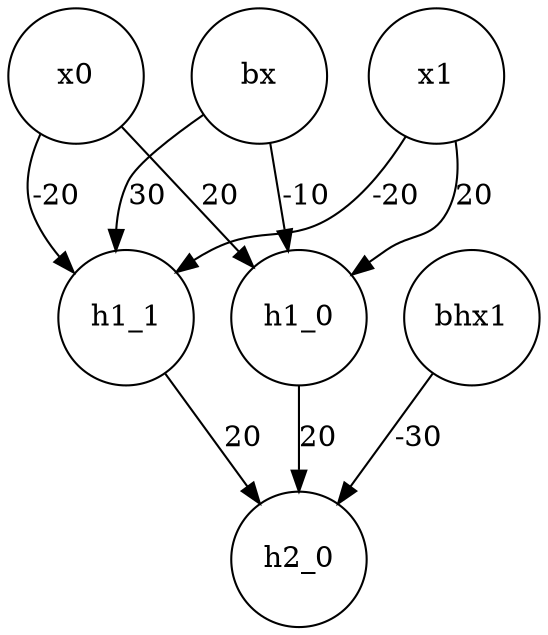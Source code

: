 digraph "Feed Forward Neural Network" {
	node [fixedsize=true shape=circle width=0.9]
	x0 -> h1_0 [label=20]
	x0 -> h1_1 [label=-20]
	x1 -> h1_0 [label=20]
	x1 -> h1_1 [label=-20]
	bx -> h1_0 [label=-10]
	bx -> h1_1 [label=30]
	h1_0 -> h2_0 [label=20]
	h1_1 -> h2_0 [label=20]
	bhx1 -> h2_0 [label=-30]
}
